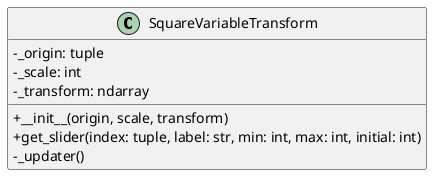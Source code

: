 @startuml SquareVariableTransform
skinparam ClassAttributeIconSize 0

class SquareVariableTransform {
	- _origin: tuple
	- _scale: int
	- _transform: ndarray

	+ __init__(origin, scale, transform)
	+ get_slider(index: tuple, label: str, min: int, max: int, initial: int)
	- _updater()
}

@enduml
